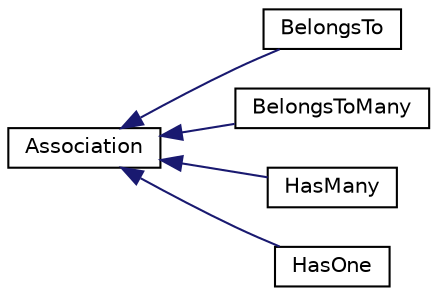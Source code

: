 digraph "Graphical Class Hierarchy"
{
  edge [fontname="Helvetica",fontsize="10",labelfontname="Helvetica",labelfontsize="10"];
  node [fontname="Helvetica",fontsize="10",shape=record];
  rankdir="LR";
  Node1 [label="Association",height=0.2,width=0.4,color="black", fillcolor="white", style="filled",URL="$class_cake_1_1_o_r_m_1_1_association.html"];
  Node1 -> Node2 [dir="back",color="midnightblue",fontsize="10",style="solid",fontname="Helvetica"];
  Node2 [label="BelongsTo",height=0.2,width=0.4,color="black", fillcolor="white", style="filled",URL="$class_cake_1_1_o_r_m_1_1_association_1_1_belongs_to.html"];
  Node1 -> Node3 [dir="back",color="midnightblue",fontsize="10",style="solid",fontname="Helvetica"];
  Node3 [label="BelongsToMany",height=0.2,width=0.4,color="black", fillcolor="white", style="filled",URL="$class_cake_1_1_o_r_m_1_1_association_1_1_belongs_to_many.html"];
  Node1 -> Node4 [dir="back",color="midnightblue",fontsize="10",style="solid",fontname="Helvetica"];
  Node4 [label="HasMany",height=0.2,width=0.4,color="black", fillcolor="white", style="filled",URL="$class_cake_1_1_o_r_m_1_1_association_1_1_has_many.html"];
  Node1 -> Node5 [dir="back",color="midnightblue",fontsize="10",style="solid",fontname="Helvetica"];
  Node5 [label="HasOne",height=0.2,width=0.4,color="black", fillcolor="white", style="filled",URL="$class_cake_1_1_o_r_m_1_1_association_1_1_has_one.html"];
}
